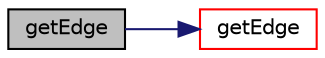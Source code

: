 digraph "getEdge"
{
  bgcolor="transparent";
  edge [fontname="Helvetica",fontsize="10",labelfontname="Helvetica",labelfontsize="10"];
  node [fontname="Helvetica",fontsize="10",shape=record];
  rankdir="LR";
  Node1 [label="getEdge",height=0.2,width=0.4,color="black", fillcolor="grey75", style="filled", fontcolor="black"];
  Node1 -> Node2 [color="midnightblue",fontsize="10",style="solid",fontname="Helvetica"];
  Node2 [label="getEdge",height=0.2,width=0.4,color="red",URL="$a00630.html#a4cfb706c40b0c7beeb1b83b466e5cb2e",tooltip="Convert eVert to edge label. "];
}
